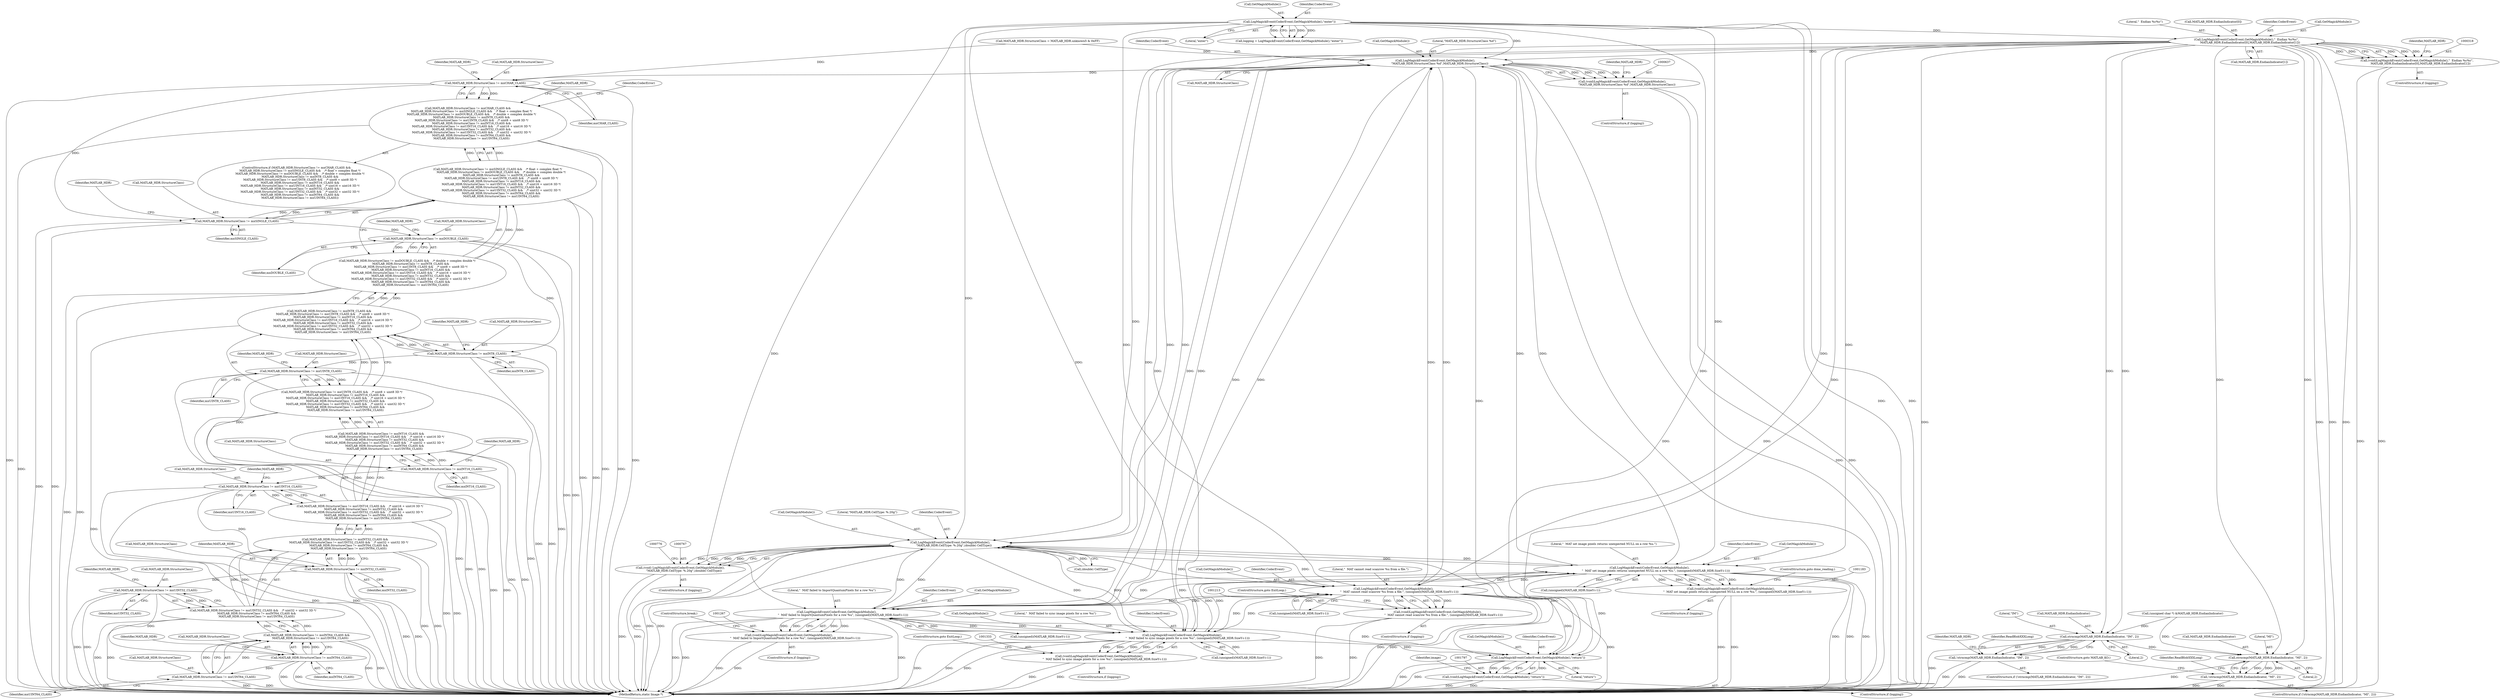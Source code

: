 digraph "0_ImageMagick_8a370f9ab120faf182aa160900ba692ba8e2bcf0@array" {
"1000319" [label="(Call,LogMagickEvent(CoderEvent,GetMagickModule(),\"  Endian %c%c\",\n        MATLAB_HDR.EndianIndicator[0],MATLAB_HDR.EndianIndicator[1]))"];
"1000222" [label="(Call,LogMagickEvent(CoderEvent,GetMagickModule(),\"enter\"))"];
"1000317" [label="(Call,(void)LogMagickEvent(CoderEvent,GetMagickModule(),\"  Endian %c%c\",\n        MATLAB_HDR.EndianIndicator[0],MATLAB_HDR.EndianIndicator[1]))"];
"1000335" [label="(Call,strncmp(MATLAB_HDR.EndianIndicator, \"IM\", 2))"];
"1000334" [label="(Call,!strncmp(MATLAB_HDR.EndianIndicator, \"IM\", 2))"];
"1000362" [label="(Call,strncmp(MATLAB_HDR.EndianIndicator, \"MI\", 2))"];
"1000361" [label="(Call,!strncmp(MATLAB_HDR.EndianIndicator, \"MI\", 2))"];
"1000638" [label="(Call,LogMagickEvent(CoderEvent,GetMagickModule(),\n          \"MATLAB_HDR.StructureClass %d\",MATLAB_HDR.StructureClass))"];
"1000636" [label="(Call,(void)LogMagickEvent(CoderEvent,GetMagickModule(),\n          \"MATLAB_HDR.StructureClass %d\",MATLAB_HDR.StructureClass))"];
"1000647" [label="(Call,MATLAB_HDR.StructureClass != mxCHAR_CLASS)"];
"1000646" [label="(Call,MATLAB_HDR.StructureClass != mxCHAR_CLASS &&\n        MATLAB_HDR.StructureClass != mxSINGLE_CLASS &&    /* float + complex float */\n        MATLAB_HDR.StructureClass != mxDOUBLE_CLASS &&    /* double + complex double */\n        MATLAB_HDR.StructureClass != mxINT8_CLASS &&\n        MATLAB_HDR.StructureClass != mxUINT8_CLASS &&    /* uint8 + uint8 3D */\n        MATLAB_HDR.StructureClass != mxINT16_CLASS &&\n        MATLAB_HDR.StructureClass != mxUINT16_CLASS &&    /* uint16 + uint16 3D */\n        MATLAB_HDR.StructureClass != mxINT32_CLASS &&\n        MATLAB_HDR.StructureClass != mxUINT32_CLASS &&    /* uint32 + uint32 3D */\n        MATLAB_HDR.StructureClass != mxINT64_CLASS &&\n        MATLAB_HDR.StructureClass != mxUINT64_CLASS)"];
"1000653" [label="(Call,MATLAB_HDR.StructureClass != mxSINGLE_CLASS)"];
"1000652" [label="(Call,MATLAB_HDR.StructureClass != mxSINGLE_CLASS &&    /* float + complex float */\n        MATLAB_HDR.StructureClass != mxDOUBLE_CLASS &&    /* double + complex double */\n        MATLAB_HDR.StructureClass != mxINT8_CLASS &&\n        MATLAB_HDR.StructureClass != mxUINT8_CLASS &&    /* uint8 + uint8 3D */\n        MATLAB_HDR.StructureClass != mxINT16_CLASS &&\n        MATLAB_HDR.StructureClass != mxUINT16_CLASS &&    /* uint16 + uint16 3D */\n        MATLAB_HDR.StructureClass != mxINT32_CLASS &&\n        MATLAB_HDR.StructureClass != mxUINT32_CLASS &&    /* uint32 + uint32 3D */\n        MATLAB_HDR.StructureClass != mxINT64_CLASS &&\n        MATLAB_HDR.StructureClass != mxUINT64_CLASS)"];
"1000659" [label="(Call,MATLAB_HDR.StructureClass != mxDOUBLE_CLASS)"];
"1000658" [label="(Call,MATLAB_HDR.StructureClass != mxDOUBLE_CLASS &&    /* double + complex double */\n        MATLAB_HDR.StructureClass != mxINT8_CLASS &&\n        MATLAB_HDR.StructureClass != mxUINT8_CLASS &&    /* uint8 + uint8 3D */\n        MATLAB_HDR.StructureClass != mxINT16_CLASS &&\n        MATLAB_HDR.StructureClass != mxUINT16_CLASS &&    /* uint16 + uint16 3D */\n        MATLAB_HDR.StructureClass != mxINT32_CLASS &&\n        MATLAB_HDR.StructureClass != mxUINT32_CLASS &&    /* uint32 + uint32 3D */\n        MATLAB_HDR.StructureClass != mxINT64_CLASS &&\n        MATLAB_HDR.StructureClass != mxUINT64_CLASS)"];
"1000665" [label="(Call,MATLAB_HDR.StructureClass != mxINT8_CLASS)"];
"1000664" [label="(Call,MATLAB_HDR.StructureClass != mxINT8_CLASS &&\n        MATLAB_HDR.StructureClass != mxUINT8_CLASS &&    /* uint8 + uint8 3D */\n        MATLAB_HDR.StructureClass != mxINT16_CLASS &&\n        MATLAB_HDR.StructureClass != mxUINT16_CLASS &&    /* uint16 + uint16 3D */\n        MATLAB_HDR.StructureClass != mxINT32_CLASS &&\n        MATLAB_HDR.StructureClass != mxUINT32_CLASS &&    /* uint32 + uint32 3D */\n        MATLAB_HDR.StructureClass != mxINT64_CLASS &&\n        MATLAB_HDR.StructureClass != mxUINT64_CLASS)"];
"1000671" [label="(Call,MATLAB_HDR.StructureClass != mxUINT8_CLASS)"];
"1000670" [label="(Call,MATLAB_HDR.StructureClass != mxUINT8_CLASS &&    /* uint8 + uint8 3D */\n        MATLAB_HDR.StructureClass != mxINT16_CLASS &&\n        MATLAB_HDR.StructureClass != mxUINT16_CLASS &&    /* uint16 + uint16 3D */\n        MATLAB_HDR.StructureClass != mxINT32_CLASS &&\n        MATLAB_HDR.StructureClass != mxUINT32_CLASS &&    /* uint32 + uint32 3D */\n        MATLAB_HDR.StructureClass != mxINT64_CLASS &&\n        MATLAB_HDR.StructureClass != mxUINT64_CLASS)"];
"1000677" [label="(Call,MATLAB_HDR.StructureClass != mxINT16_CLASS)"];
"1000676" [label="(Call,MATLAB_HDR.StructureClass != mxINT16_CLASS &&\n        MATLAB_HDR.StructureClass != mxUINT16_CLASS &&    /* uint16 + uint16 3D */\n        MATLAB_HDR.StructureClass != mxINT32_CLASS &&\n        MATLAB_HDR.StructureClass != mxUINT32_CLASS &&    /* uint32 + uint32 3D */\n        MATLAB_HDR.StructureClass != mxINT64_CLASS &&\n        MATLAB_HDR.StructureClass != mxUINT64_CLASS)"];
"1000683" [label="(Call,MATLAB_HDR.StructureClass != mxUINT16_CLASS)"];
"1000682" [label="(Call,MATLAB_HDR.StructureClass != mxUINT16_CLASS &&    /* uint16 + uint16 3D */\n        MATLAB_HDR.StructureClass != mxINT32_CLASS &&\n        MATLAB_HDR.StructureClass != mxUINT32_CLASS &&    /* uint32 + uint32 3D */\n        MATLAB_HDR.StructureClass != mxINT64_CLASS &&\n        MATLAB_HDR.StructureClass != mxUINT64_CLASS)"];
"1000689" [label="(Call,MATLAB_HDR.StructureClass != mxINT32_CLASS)"];
"1000688" [label="(Call,MATLAB_HDR.StructureClass != mxINT32_CLASS &&\n        MATLAB_HDR.StructureClass != mxUINT32_CLASS &&    /* uint32 + uint32 3D */\n        MATLAB_HDR.StructureClass != mxINT64_CLASS &&\n        MATLAB_HDR.StructureClass != mxUINT64_CLASS)"];
"1000695" [label="(Call,MATLAB_HDR.StructureClass != mxUINT32_CLASS)"];
"1000694" [label="(Call,MATLAB_HDR.StructureClass != mxUINT32_CLASS &&    /* uint32 + uint32 3D */\n        MATLAB_HDR.StructureClass != mxINT64_CLASS &&\n        MATLAB_HDR.StructureClass != mxUINT64_CLASS)"];
"1000701" [label="(Call,MATLAB_HDR.StructureClass != mxINT64_CLASS)"];
"1000700" [label="(Call,MATLAB_HDR.StructureClass != mxINT64_CLASS &&\n        MATLAB_HDR.StructureClass != mxUINT64_CLASS)"];
"1000706" [label="(Call,MATLAB_HDR.StructureClass != mxUINT64_CLASS)"];
"1000768" [label="(Call,LogMagickEvent(CoderEvent,GetMagickModule(),\n        \"MATLAB_HDR.CellType: %.20g\",(double) CellType))"];
"1000766" [label="(Call,(void) LogMagickEvent(CoderEvent,GetMagickModule(),\n        \"MATLAB_HDR.CellType: %.20g\",(double) CellType))"];
"1001184" [label="(Call,LogMagickEvent(CoderEvent,GetMagickModule(),\n              \"  MAT set image pixels returns unexpected NULL on a row %u.\", (unsigned)(MATLAB_HDR.SizeY-i-1)))"];
"1001182" [label="(Call,(void)LogMagickEvent(CoderEvent,GetMagickModule(),\n              \"  MAT set image pixels returns unexpected NULL on a row %u.\", (unsigned)(MATLAB_HDR.SizeY-i-1)))"];
"1001214" [label="(Call,LogMagickEvent(CoderEvent,GetMagickModule(),\n             \"  MAT cannot read scanrow %u from a file.\", (unsigned)(MATLAB_HDR.SizeY-i-1)))"];
"1001212" [label="(Call,(void)LogMagickEvent(CoderEvent,GetMagickModule(),\n             \"  MAT cannot read scanrow %u from a file.\", (unsigned)(MATLAB_HDR.SizeY-i-1)))"];
"1001268" [label="(Call,LogMagickEvent(CoderEvent,GetMagickModule(),\n              \"  MAT failed to ImportQuantumPixels for a row %u\", (unsigned)(MATLAB_HDR.SizeY-i-1)))"];
"1001266" [label="(Call,(void)LogMagickEvent(CoderEvent,GetMagickModule(),\n              \"  MAT failed to ImportQuantumPixels for a row %u\", (unsigned)(MATLAB_HDR.SizeY-i-1)))"];
"1001334" [label="(Call,LogMagickEvent(CoderEvent,GetMagickModule(),\n            \"  MAT failed to sync image pixels for a row %u\", (unsigned)(MATLAB_HDR.SizeY-i-1)))"];
"1001332" [label="(Call,(void)LogMagickEvent(CoderEvent,GetMagickModule(),\n            \"  MAT failed to sync image pixels for a row %u\", (unsigned)(MATLAB_HDR.SizeY-i-1)))"];
"1001798" [label="(Call,LogMagickEvent(CoderEvent,GetMagickModule(),\"return\"))"];
"1001796" [label="(Call,(void)LogMagickEvent(CoderEvent,GetMagickModule(),\"return\"))"];
"1000224" [label="(Call,GetMagickModule())"];
"1000660" [label="(Call,MATLAB_HDR.StructureClass)"];
"1000694" [label="(Call,MATLAB_HDR.StructureClass != mxUINT32_CLASS &&    /* uint32 + uint32 3D */\n        MATLAB_HDR.StructureClass != mxINT64_CLASS &&\n        MATLAB_HDR.StructureClass != mxUINT64_CLASS)"];
"1001796" [label="(Call,(void)LogMagickEvent(CoderEvent,GetMagickModule(),\"return\"))"];
"1000645" [label="(ControlStructure,if (MATLAB_HDR.StructureClass != mxCHAR_CLASS &&\n        MATLAB_HDR.StructureClass != mxSINGLE_CLASS &&    /* float + complex float */\n        MATLAB_HDR.StructureClass != mxDOUBLE_CLASS &&    /* double + complex double */\n        MATLAB_HDR.StructureClass != mxINT8_CLASS &&\n        MATLAB_HDR.StructureClass != mxUINT8_CLASS &&    /* uint8 + uint8 3D */\n        MATLAB_HDR.StructureClass != mxINT16_CLASS &&\n        MATLAB_HDR.StructureClass != mxUINT16_CLASS &&    /* uint16 + uint16 3D */\n        MATLAB_HDR.StructureClass != mxINT32_CLASS &&\n        MATLAB_HDR.StructureClass != mxUINT32_CLASS &&    /* uint32 + uint32 3D */\n        MATLAB_HDR.StructureClass != mxINT64_CLASS &&\n        MATLAB_HDR.StructureClass != mxUINT64_CLASS))"];
"1000651" [label="(Identifier,mxCHAR_CLASS)"];
"1000367" [label="(Literal,2)"];
"1000706" [label="(Call,MATLAB_HDR.StructureClass != mxUINT64_CLASS)"];
"1000768" [label="(Call,LogMagickEvent(CoderEvent,GetMagickModule(),\n        \"MATLAB_HDR.CellType: %.20g\",(double) CellType))"];
"1000685" [label="(Identifier,MATLAB_HDR)"];
"1000663" [label="(Identifier,mxDOUBLE_CLASS)"];
"1000693" [label="(Identifier,mxINT32_CLASS)"];
"1000642" [label="(Call,MATLAB_HDR.StructureClass)"];
"1001269" [label="(Identifier,CoderEvent)"];
"1000335" [label="(Call,strncmp(MATLAB_HDR.EndianIndicator, \"IM\", 2))"];
"1001180" [label="(ControlStructure,if (logging))"];
"1001264" [label="(ControlStructure,if (logging))"];
"1000689" [label="(Call,MATLAB_HDR.StructureClass != mxINT32_CLASS)"];
"1000364" [label="(Identifier,MATLAB_HDR)"];
"1000690" [label="(Call,MATLAB_HDR.StructureClass)"];
"1001811" [label="(MethodReturn,static Image *)"];
"1000710" [label="(Identifier,mxUINT64_CLASS)"];
"1001336" [label="(Call,GetMagickModule())"];
"1000675" [label="(Identifier,mxUINT8_CLASS)"];
"1001268" [label="(Call,LogMagickEvent(CoderEvent,GetMagickModule(),\n              \"  MAT failed to ImportQuantumPixels for a row %u\", (unsigned)(MATLAB_HDR.SizeY-i-1)))"];
"1000676" [label="(Call,MATLAB_HDR.StructureClass != mxINT16_CLASS &&\n        MATLAB_HDR.StructureClass != mxUINT16_CLASS &&    /* uint16 + uint16 3D */\n        MATLAB_HDR.StructureClass != mxINT32_CLASS &&\n        MATLAB_HDR.StructureClass != mxUINT32_CLASS &&    /* uint32 + uint32 3D */\n        MATLAB_HDR.StructureClass != mxINT64_CLASS &&\n        MATLAB_HDR.StructureClass != mxUINT64_CLASS)"];
"1000362" [label="(Call,strncmp(MATLAB_HDR.EndianIndicator, \"MI\", 2))"];
"1001185" [label="(Identifier,CoderEvent)"];
"1001214" [label="(Call,LogMagickEvent(CoderEvent,GetMagickModule(),\n             \"  MAT cannot read scanrow %u from a file.\", (unsigned)(MATLAB_HDR.SizeY-i-1)))"];
"1000691" [label="(Identifier,MATLAB_HDR)"];
"1000225" [label="(Literal,\"enter\")"];
"1000664" [label="(Call,MATLAB_HDR.StructureClass != mxINT8_CLASS &&\n        MATLAB_HDR.StructureClass != mxUINT8_CLASS &&    /* uint8 + uint8 3D */\n        MATLAB_HDR.StructureClass != mxINT16_CLASS &&\n        MATLAB_HDR.StructureClass != mxUINT16_CLASS &&    /* uint16 + uint16 3D */\n        MATLAB_HDR.StructureClass != mxINT32_CLASS &&\n        MATLAB_HDR.StructureClass != mxUINT32_CLASS &&    /* uint32 + uint32 3D */\n        MATLAB_HDR.StructureClass != mxINT64_CLASS &&\n        MATLAB_HDR.StructureClass != mxUINT64_CLASS)"];
"1000683" [label="(Call,MATLAB_HDR.StructureClass != mxUINT16_CLASS)"];
"1001330" [label="(ControlStructure,if (logging))"];
"1000322" [label="(Literal,\"  Endian %c%c\")"];
"1000222" [label="(Call,LogMagickEvent(CoderEvent,GetMagickModule(),\"enter\"))"];
"1001210" [label="(ControlStructure,if (logging))"];
"1000339" [label="(Literal,\"IM\")"];
"1000700" [label="(Call,MATLAB_HDR.StructureClass != mxINT64_CLASS &&\n        MATLAB_HDR.StructureClass != mxUINT64_CLASS)"];
"1000361" [label="(Call,!strncmp(MATLAB_HDR.EndianIndicator, \"MI\", 2))"];
"1001266" [label="(Call,(void)LogMagickEvent(CoderEvent,GetMagickModule(),\n              \"  MAT failed to ImportQuantumPixels for a row %u\", (unsigned)(MATLAB_HDR.SizeY-i-1)))"];
"1000679" [label="(Identifier,MATLAB_HDR)"];
"1001212" [label="(Call,(void)LogMagickEvent(CoderEvent,GetMagickModule(),\n             \"  MAT cannot read scanrow %u from a file.\", (unsigned)(MATLAB_HDR.SizeY-i-1)))"];
"1000681" [label="(Identifier,mxINT16_CLASS)"];
"1000336" [label="(Call,MATLAB_HDR.EndianIndicator)"];
"1000649" [label="(Identifier,MATLAB_HDR)"];
"1000669" [label="(Identifier,mxINT8_CLASS)"];
"1000682" [label="(Call,MATLAB_HDR.StructureClass != mxUINT16_CLASS &&    /* uint16 + uint16 3D */\n        MATLAB_HDR.StructureClass != mxINT32_CLASS &&\n        MATLAB_HDR.StructureClass != mxUINT32_CLASS &&    /* uint32 + uint32 3D */\n        MATLAB_HDR.StructureClass != mxINT64_CLASS &&\n        MATLAB_HDR.StructureClass != mxUINT64_CLASS)"];
"1000769" [label="(Identifier,CoderEvent)"];
"1000678" [label="(Call,MATLAB_HDR.StructureClass)"];
"1000366" [label="(Literal,\"MI\")"];
"1000671" [label="(Call,MATLAB_HDR.StructureClass != mxUINT8_CLASS)"];
"1000770" [label="(Call,GetMagickModule())"];
"1001337" [label="(Literal,\"  MAT failed to sync image pixels for a row %u\")"];
"1001800" [label="(Call,GetMagickModule())"];
"1001186" [label="(Call,GetMagickModule())"];
"1000333" [label="(ControlStructure,if (!strncmp(MATLAB_HDR.EndianIndicator, \"IM\", 2)))"];
"1001338" [label="(Call,(unsigned)(MATLAB_HDR.SizeY-i-1))"];
"1000677" [label="(Call,MATLAB_HDR.StructureClass != mxINT16_CLASS)"];
"1000699" [label="(Identifier,mxUINT32_CLASS)"];
"1000659" [label="(Call,MATLAB_HDR.StructureClass != mxDOUBLE_CLASS)"];
"1000672" [label="(Call,MATLAB_HDR.StructureClass)"];
"1001217" [label="(Literal,\"  MAT cannot read scanrow %u from a file.\")"];
"1000652" [label="(Call,MATLAB_HDR.StructureClass != mxSINGLE_CLASS &&    /* float + complex float */\n        MATLAB_HDR.StructureClass != mxDOUBLE_CLASS &&    /* double + complex double */\n        MATLAB_HDR.StructureClass != mxINT8_CLASS &&\n        MATLAB_HDR.StructureClass != mxUINT8_CLASS &&    /* uint8 + uint8 3D */\n        MATLAB_HDR.StructureClass != mxINT16_CLASS &&\n        MATLAB_HDR.StructureClass != mxUINT16_CLASS &&    /* uint16 + uint16 3D */\n        MATLAB_HDR.StructureClass != mxINT32_CLASS &&\n        MATLAB_HDR.StructureClass != mxUINT32_CLASS &&    /* uint32 + uint32 3D */\n        MATLAB_HDR.StructureClass != mxINT64_CLASS &&\n        MATLAB_HDR.StructureClass != mxUINT64_CLASS)"];
"1000764" [label="(ControlStructure,if (logging))"];
"1000387" [label="(ControlStructure,goto MATLAB_KO;)"];
"1000323" [label="(Call,MATLAB_HDR.EndianIndicator[0])"];
"1001799" [label="(Identifier,CoderEvent)"];
"1001804" [label="(Identifier,image)"];
"1001218" [label="(Call,(unsigned)(MATLAB_HDR.SizeY-i-1))"];
"1000334" [label="(Call,!strncmp(MATLAB_HDR.EndianIndicator, \"IM\", 2))"];
"1000305" [label="(Call,(unsigned char *) &MATLAB_HDR.EndianIndicator)"];
"1000634" [label="(ControlStructure,if (logging))"];
"1001227" [label="(ControlStructure,goto ExitLoop;)"];
"1000655" [label="(Identifier,MATLAB_HDR)"];
"1000705" [label="(Identifier,mxINT64_CLASS)"];
"1001184" [label="(Call,LogMagickEvent(CoderEvent,GetMagickModule(),\n              \"  MAT set image pixels returns unexpected NULL on a row %u.\", (unsigned)(MATLAB_HDR.SizeY-i-1)))"];
"1000636" [label="(Call,(void)LogMagickEvent(CoderEvent,GetMagickModule(),\n          \"MATLAB_HDR.StructureClass %d\",MATLAB_HDR.StructureClass))"];
"1001216" [label="(Call,GetMagickModule())"];
"1000641" [label="(Literal,\"MATLAB_HDR.StructureClass %d\")"];
"1001332" [label="(Call,(void)LogMagickEvent(CoderEvent,GetMagickModule(),\n            \"  MAT failed to sync image pixels for a row %u\", (unsigned)(MATLAB_HDR.SizeY-i-1)))"];
"1000343" [label="(Identifier,ReadBlobXXXLong)"];
"1000638" [label="(Call,LogMagickEvent(CoderEvent,GetMagickModule(),\n          \"MATLAB_HDR.StructureClass %d\",MATLAB_HDR.StructureClass))"];
"1000337" [label="(Identifier,MATLAB_HDR)"];
"1000695" [label="(Call,MATLAB_HDR.StructureClass != mxUINT32_CLASS)"];
"1000647" [label="(Call,MATLAB_HDR.StructureClass != mxCHAR_CLASS)"];
"1001197" [label="(ControlStructure,goto done_reading;)"];
"1000315" [label="(ControlStructure,if (logging))"];
"1000771" [label="(Literal,\"MATLAB_HDR.CellType: %.20g\")"];
"1000687" [label="(Identifier,mxUINT16_CLASS)"];
"1000666" [label="(Call,MATLAB_HDR.StructureClass)"];
"1000363" [label="(Call,MATLAB_HDR.EndianIndicator)"];
"1000658" [label="(Call,MATLAB_HDR.StructureClass != mxDOUBLE_CLASS &&    /* double + complex double */\n        MATLAB_HDR.StructureClass != mxINT8_CLASS &&\n        MATLAB_HDR.StructureClass != mxUINT8_CLASS &&    /* uint8 + uint8 3D */\n        MATLAB_HDR.StructureClass != mxINT16_CLASS &&\n        MATLAB_HDR.StructureClass != mxUINT16_CLASS &&    /* uint16 + uint16 3D */\n        MATLAB_HDR.StructureClass != mxINT32_CLASS &&\n        MATLAB_HDR.StructureClass != mxUINT32_CLASS &&    /* uint32 + uint32 3D */\n        MATLAB_HDR.StructureClass != mxINT64_CLASS &&\n        MATLAB_HDR.StructureClass != mxUINT64_CLASS)"];
"1000639" [label="(Identifier,CoderEvent)"];
"1001272" [label="(Call,(unsigned)(MATLAB_HDR.SizeY-i-1))"];
"1000654" [label="(Call,MATLAB_HDR.StructureClass)"];
"1000667" [label="(Identifier,MATLAB_HDR)"];
"1000223" [label="(Identifier,CoderEvent)"];
"1000661" [label="(Identifier,MATLAB_HDR)"];
"1001270" [label="(Call,GetMagickModule())"];
"1000665" [label="(Call,MATLAB_HDR.StructureClass != mxINT8_CLASS)"];
"1001347" [label="(ControlStructure,goto ExitLoop;)"];
"1000684" [label="(Call,MATLAB_HDR.StructureClass)"];
"1000320" [label="(Identifier,CoderEvent)"];
"1001798" [label="(Call,LogMagickEvent(CoderEvent,GetMagickModule(),\"return\"))"];
"1000766" [label="(Call,(void) LogMagickEvent(CoderEvent,GetMagickModule(),\n        \"MATLAB_HDR.CellType: %.20g\",(double) CellType))"];
"1001281" [label="(ControlStructure,break;)"];
"1000646" [label="(Call,MATLAB_HDR.StructureClass != mxCHAR_CLASS &&\n        MATLAB_HDR.StructureClass != mxSINGLE_CLASS &&    /* float + complex float */\n        MATLAB_HDR.StructureClass != mxDOUBLE_CLASS &&    /* double + complex double */\n        MATLAB_HDR.StructureClass != mxINT8_CLASS &&\n        MATLAB_HDR.StructureClass != mxUINT8_CLASS &&    /* uint8 + uint8 3D */\n        MATLAB_HDR.StructureClass != mxINT16_CLASS &&\n        MATLAB_HDR.StructureClass != mxUINT16_CLASS &&    /* uint16 + uint16 3D */\n        MATLAB_HDR.StructureClass != mxINT32_CLASS &&\n        MATLAB_HDR.StructureClass != mxUINT32_CLASS &&    /* uint32 + uint32 3D */\n        MATLAB_HDR.StructureClass != mxINT64_CLASS &&\n        MATLAB_HDR.StructureClass != mxUINT64_CLASS)"];
"1000653" [label="(Call,MATLAB_HDR.StructureClass != mxSINGLE_CLASS)"];
"1000696" [label="(Call,MATLAB_HDR.StructureClass)"];
"1001187" [label="(Literal,\"  MAT set image pixels returns unexpected NULL on a row %u.\")"];
"1000321" [label="(Call,GetMagickModule())"];
"1000670" [label="(Call,MATLAB_HDR.StructureClass != mxUINT8_CLASS &&    /* uint8 + uint8 3D */\n        MATLAB_HDR.StructureClass != mxINT16_CLASS &&\n        MATLAB_HDR.StructureClass != mxUINT16_CLASS &&    /* uint16 + uint16 3D */\n        MATLAB_HDR.StructureClass != mxINT32_CLASS &&\n        MATLAB_HDR.StructureClass != mxUINT32_CLASS &&    /* uint32 + uint32 3D */\n        MATLAB_HDR.StructureClass != mxINT64_CLASS &&\n        MATLAB_HDR.StructureClass != mxUINT64_CLASS)"];
"1000703" [label="(Identifier,MATLAB_HDR)"];
"1000220" [label="(Call,logging = LogMagickEvent(CoderEvent,GetMagickModule(),\"enter\"))"];
"1001215" [label="(Identifier,CoderEvent)"];
"1001188" [label="(Call,(unsigned)(MATLAB_HDR.SizeY-i-1))"];
"1000648" [label="(Call,MATLAB_HDR.StructureClass)"];
"1000708" [label="(Identifier,MATLAB_HDR)"];
"1000712" [label="(Identifier,CoderError)"];
"1000640" [label="(Call,GetMagickModule())"];
"1001334" [label="(Call,LogMagickEvent(CoderEvent,GetMagickModule(),\n            \"  MAT failed to sync image pixels for a row %u\", (unsigned)(MATLAB_HDR.SizeY-i-1)))"];
"1001271" [label="(Literal,\"  MAT failed to ImportQuantumPixels for a row %u\")"];
"1000707" [label="(Call,MATLAB_HDR.StructureClass)"];
"1001794" [label="(ControlStructure,if (logging))"];
"1000501" [label="(Call,MATLAB_HDR.StructureClass = MATLAB_HDR.unknown5 & 0xFF)"];
"1000328" [label="(Call,MATLAB_HDR.EndianIndicator[1])"];
"1000370" [label="(Identifier,ReadBlobXXXLong)"];
"1001801" [label="(Literal,\"return\")"];
"1000716" [label="(Identifier,MATLAB_HDR)"];
"1000772" [label="(Call,(double) CellType)"];
"1000319" [label="(Call,LogMagickEvent(CoderEvent,GetMagickModule(),\"  Endian %c%c\",\n        MATLAB_HDR.EndianIndicator[0],MATLAB_HDR.EndianIndicator[1]))"];
"1001182" [label="(Call,(void)LogMagickEvent(CoderEvent,GetMagickModule(),\n              \"  MAT set image pixels returns unexpected NULL on a row %u.\", (unsigned)(MATLAB_HDR.SizeY-i-1)))"];
"1000340" [label="(Literal,2)"];
"1000701" [label="(Call,MATLAB_HDR.StructureClass != mxINT64_CLASS)"];
"1000702" [label="(Call,MATLAB_HDR.StructureClass)"];
"1000317" [label="(Call,(void)LogMagickEvent(CoderEvent,GetMagickModule(),\"  Endian %c%c\",\n        MATLAB_HDR.EndianIndicator[0],MATLAB_HDR.EndianIndicator[1]))"];
"1000360" [label="(ControlStructure,if (!strncmp(MATLAB_HDR.EndianIndicator, \"MI\", 2)))"];
"1000673" [label="(Identifier,MATLAB_HDR)"];
"1000688" [label="(Call,MATLAB_HDR.StructureClass != mxINT32_CLASS &&\n        MATLAB_HDR.StructureClass != mxUINT32_CLASS &&    /* uint32 + uint32 3D */\n        MATLAB_HDR.StructureClass != mxINT64_CLASS &&\n        MATLAB_HDR.StructureClass != mxUINT64_CLASS)"];
"1001335" [label="(Identifier,CoderEvent)"];
"1000697" [label="(Identifier,MATLAB_HDR)"];
"1000657" [label="(Identifier,mxSINGLE_CLASS)"];
"1000319" -> "1000317"  [label="AST: "];
"1000319" -> "1000328"  [label="CFG: "];
"1000320" -> "1000319"  [label="AST: "];
"1000321" -> "1000319"  [label="AST: "];
"1000322" -> "1000319"  [label="AST: "];
"1000323" -> "1000319"  [label="AST: "];
"1000328" -> "1000319"  [label="AST: "];
"1000317" -> "1000319"  [label="CFG: "];
"1000319" -> "1001811"  [label="DDG: "];
"1000319" -> "1001811"  [label="DDG: "];
"1000319" -> "1001811"  [label="DDG: "];
"1000319" -> "1001811"  [label="DDG: "];
"1000319" -> "1000317"  [label="DDG: "];
"1000319" -> "1000317"  [label="DDG: "];
"1000319" -> "1000317"  [label="DDG: "];
"1000319" -> "1000317"  [label="DDG: "];
"1000319" -> "1000317"  [label="DDG: "];
"1000222" -> "1000319"  [label="DDG: "];
"1000319" -> "1000335"  [label="DDG: "];
"1000319" -> "1000335"  [label="DDG: "];
"1000319" -> "1000362"  [label="DDG: "];
"1000319" -> "1000362"  [label="DDG: "];
"1000319" -> "1000638"  [label="DDG: "];
"1000319" -> "1000768"  [label="DDG: "];
"1000319" -> "1001184"  [label="DDG: "];
"1000319" -> "1001214"  [label="DDG: "];
"1000319" -> "1001268"  [label="DDG: "];
"1000319" -> "1001334"  [label="DDG: "];
"1000319" -> "1001798"  [label="DDG: "];
"1000222" -> "1000220"  [label="AST: "];
"1000222" -> "1000225"  [label="CFG: "];
"1000223" -> "1000222"  [label="AST: "];
"1000224" -> "1000222"  [label="AST: "];
"1000225" -> "1000222"  [label="AST: "];
"1000220" -> "1000222"  [label="CFG: "];
"1000222" -> "1001811"  [label="DDG: "];
"1000222" -> "1001811"  [label="DDG: "];
"1000222" -> "1000220"  [label="DDG: "];
"1000222" -> "1000220"  [label="DDG: "];
"1000222" -> "1000220"  [label="DDG: "];
"1000222" -> "1000638"  [label="DDG: "];
"1000222" -> "1000768"  [label="DDG: "];
"1000222" -> "1001184"  [label="DDG: "];
"1000222" -> "1001214"  [label="DDG: "];
"1000222" -> "1001268"  [label="DDG: "];
"1000222" -> "1001334"  [label="DDG: "];
"1000222" -> "1001798"  [label="DDG: "];
"1000317" -> "1000315"  [label="AST: "];
"1000318" -> "1000317"  [label="AST: "];
"1000337" -> "1000317"  [label="CFG: "];
"1000317" -> "1001811"  [label="DDG: "];
"1000317" -> "1001811"  [label="DDG: "];
"1000335" -> "1000334"  [label="AST: "];
"1000335" -> "1000340"  [label="CFG: "];
"1000336" -> "1000335"  [label="AST: "];
"1000339" -> "1000335"  [label="AST: "];
"1000340" -> "1000335"  [label="AST: "];
"1000334" -> "1000335"  [label="CFG: "];
"1000335" -> "1001811"  [label="DDG: "];
"1000335" -> "1000334"  [label="DDG: "];
"1000335" -> "1000334"  [label="DDG: "];
"1000335" -> "1000334"  [label="DDG: "];
"1000305" -> "1000335"  [label="DDG: "];
"1000335" -> "1000362"  [label="DDG: "];
"1000334" -> "1000333"  [label="AST: "];
"1000343" -> "1000334"  [label="CFG: "];
"1000364" -> "1000334"  [label="CFG: "];
"1000334" -> "1001811"  [label="DDG: "];
"1000334" -> "1001811"  [label="DDG: "];
"1000362" -> "1000361"  [label="AST: "];
"1000362" -> "1000367"  [label="CFG: "];
"1000363" -> "1000362"  [label="AST: "];
"1000366" -> "1000362"  [label="AST: "];
"1000367" -> "1000362"  [label="AST: "];
"1000361" -> "1000362"  [label="CFG: "];
"1000362" -> "1001811"  [label="DDG: "];
"1000362" -> "1000361"  [label="DDG: "];
"1000362" -> "1000361"  [label="DDG: "];
"1000362" -> "1000361"  [label="DDG: "];
"1000305" -> "1000362"  [label="DDG: "];
"1000361" -> "1000360"  [label="AST: "];
"1000370" -> "1000361"  [label="CFG: "];
"1000387" -> "1000361"  [label="CFG: "];
"1000361" -> "1001811"  [label="DDG: "];
"1000361" -> "1001811"  [label="DDG: "];
"1000638" -> "1000636"  [label="AST: "];
"1000638" -> "1000642"  [label="CFG: "];
"1000639" -> "1000638"  [label="AST: "];
"1000640" -> "1000638"  [label="AST: "];
"1000641" -> "1000638"  [label="AST: "];
"1000642" -> "1000638"  [label="AST: "];
"1000636" -> "1000638"  [label="CFG: "];
"1000638" -> "1001811"  [label="DDG: "];
"1000638" -> "1001811"  [label="DDG: "];
"1000638" -> "1000636"  [label="DDG: "];
"1000638" -> "1000636"  [label="DDG: "];
"1000638" -> "1000636"  [label="DDG: "];
"1000638" -> "1000636"  [label="DDG: "];
"1001184" -> "1000638"  [label="DDG: "];
"1000768" -> "1000638"  [label="DDG: "];
"1001334" -> "1000638"  [label="DDG: "];
"1001268" -> "1000638"  [label="DDG: "];
"1001214" -> "1000638"  [label="DDG: "];
"1000501" -> "1000638"  [label="DDG: "];
"1000638" -> "1000647"  [label="DDG: "];
"1000638" -> "1000768"  [label="DDG: "];
"1000638" -> "1001184"  [label="DDG: "];
"1000638" -> "1001214"  [label="DDG: "];
"1000638" -> "1001268"  [label="DDG: "];
"1000638" -> "1001334"  [label="DDG: "];
"1000638" -> "1001798"  [label="DDG: "];
"1000636" -> "1000634"  [label="AST: "];
"1000637" -> "1000636"  [label="AST: "];
"1000649" -> "1000636"  [label="CFG: "];
"1000636" -> "1001811"  [label="DDG: "];
"1000636" -> "1001811"  [label="DDG: "];
"1000647" -> "1000646"  [label="AST: "];
"1000647" -> "1000651"  [label="CFG: "];
"1000648" -> "1000647"  [label="AST: "];
"1000651" -> "1000647"  [label="AST: "];
"1000655" -> "1000647"  [label="CFG: "];
"1000646" -> "1000647"  [label="CFG: "];
"1000647" -> "1001811"  [label="DDG: "];
"1000647" -> "1001811"  [label="DDG: "];
"1000647" -> "1000646"  [label="DDG: "];
"1000647" -> "1000646"  [label="DDG: "];
"1000501" -> "1000647"  [label="DDG: "];
"1000647" -> "1000653"  [label="DDG: "];
"1000646" -> "1000645"  [label="AST: "];
"1000646" -> "1000652"  [label="CFG: "];
"1000652" -> "1000646"  [label="AST: "];
"1000712" -> "1000646"  [label="CFG: "];
"1000716" -> "1000646"  [label="CFG: "];
"1000646" -> "1001811"  [label="DDG: "];
"1000646" -> "1001811"  [label="DDG: "];
"1000646" -> "1001811"  [label="DDG: "];
"1000652" -> "1000646"  [label="DDG: "];
"1000652" -> "1000646"  [label="DDG: "];
"1000653" -> "1000652"  [label="AST: "];
"1000653" -> "1000657"  [label="CFG: "];
"1000654" -> "1000653"  [label="AST: "];
"1000657" -> "1000653"  [label="AST: "];
"1000661" -> "1000653"  [label="CFG: "];
"1000652" -> "1000653"  [label="CFG: "];
"1000653" -> "1001811"  [label="DDG: "];
"1000653" -> "1001811"  [label="DDG: "];
"1000653" -> "1000652"  [label="DDG: "];
"1000653" -> "1000652"  [label="DDG: "];
"1000653" -> "1000659"  [label="DDG: "];
"1000652" -> "1000658"  [label="CFG: "];
"1000658" -> "1000652"  [label="AST: "];
"1000652" -> "1001811"  [label="DDG: "];
"1000652" -> "1001811"  [label="DDG: "];
"1000658" -> "1000652"  [label="DDG: "];
"1000658" -> "1000652"  [label="DDG: "];
"1000659" -> "1000658"  [label="AST: "];
"1000659" -> "1000663"  [label="CFG: "];
"1000660" -> "1000659"  [label="AST: "];
"1000663" -> "1000659"  [label="AST: "];
"1000667" -> "1000659"  [label="CFG: "];
"1000658" -> "1000659"  [label="CFG: "];
"1000659" -> "1001811"  [label="DDG: "];
"1000659" -> "1001811"  [label="DDG: "];
"1000659" -> "1000658"  [label="DDG: "];
"1000659" -> "1000658"  [label="DDG: "];
"1000659" -> "1000665"  [label="DDG: "];
"1000658" -> "1000664"  [label="CFG: "];
"1000664" -> "1000658"  [label="AST: "];
"1000658" -> "1001811"  [label="DDG: "];
"1000658" -> "1001811"  [label="DDG: "];
"1000664" -> "1000658"  [label="DDG: "];
"1000664" -> "1000658"  [label="DDG: "];
"1000665" -> "1000664"  [label="AST: "];
"1000665" -> "1000669"  [label="CFG: "];
"1000666" -> "1000665"  [label="AST: "];
"1000669" -> "1000665"  [label="AST: "];
"1000673" -> "1000665"  [label="CFG: "];
"1000664" -> "1000665"  [label="CFG: "];
"1000665" -> "1001811"  [label="DDG: "];
"1000665" -> "1001811"  [label="DDG: "];
"1000665" -> "1000664"  [label="DDG: "];
"1000665" -> "1000664"  [label="DDG: "];
"1000665" -> "1000671"  [label="DDG: "];
"1000664" -> "1000670"  [label="CFG: "];
"1000670" -> "1000664"  [label="AST: "];
"1000664" -> "1001811"  [label="DDG: "];
"1000664" -> "1001811"  [label="DDG: "];
"1000670" -> "1000664"  [label="DDG: "];
"1000670" -> "1000664"  [label="DDG: "];
"1000671" -> "1000670"  [label="AST: "];
"1000671" -> "1000675"  [label="CFG: "];
"1000672" -> "1000671"  [label="AST: "];
"1000675" -> "1000671"  [label="AST: "];
"1000679" -> "1000671"  [label="CFG: "];
"1000670" -> "1000671"  [label="CFG: "];
"1000671" -> "1001811"  [label="DDG: "];
"1000671" -> "1001811"  [label="DDG: "];
"1000671" -> "1000670"  [label="DDG: "];
"1000671" -> "1000670"  [label="DDG: "];
"1000671" -> "1000677"  [label="DDG: "];
"1000670" -> "1000676"  [label="CFG: "];
"1000676" -> "1000670"  [label="AST: "];
"1000670" -> "1001811"  [label="DDG: "];
"1000670" -> "1001811"  [label="DDG: "];
"1000676" -> "1000670"  [label="DDG: "];
"1000676" -> "1000670"  [label="DDG: "];
"1000677" -> "1000676"  [label="AST: "];
"1000677" -> "1000681"  [label="CFG: "];
"1000678" -> "1000677"  [label="AST: "];
"1000681" -> "1000677"  [label="AST: "];
"1000685" -> "1000677"  [label="CFG: "];
"1000676" -> "1000677"  [label="CFG: "];
"1000677" -> "1001811"  [label="DDG: "];
"1000677" -> "1001811"  [label="DDG: "];
"1000677" -> "1000676"  [label="DDG: "];
"1000677" -> "1000676"  [label="DDG: "];
"1000677" -> "1000683"  [label="DDG: "];
"1000676" -> "1000682"  [label="CFG: "];
"1000682" -> "1000676"  [label="AST: "];
"1000676" -> "1001811"  [label="DDG: "];
"1000676" -> "1001811"  [label="DDG: "];
"1000682" -> "1000676"  [label="DDG: "];
"1000682" -> "1000676"  [label="DDG: "];
"1000683" -> "1000682"  [label="AST: "];
"1000683" -> "1000687"  [label="CFG: "];
"1000684" -> "1000683"  [label="AST: "];
"1000687" -> "1000683"  [label="AST: "];
"1000691" -> "1000683"  [label="CFG: "];
"1000682" -> "1000683"  [label="CFG: "];
"1000683" -> "1001811"  [label="DDG: "];
"1000683" -> "1001811"  [label="DDG: "];
"1000683" -> "1000682"  [label="DDG: "];
"1000683" -> "1000682"  [label="DDG: "];
"1000683" -> "1000689"  [label="DDG: "];
"1000682" -> "1000688"  [label="CFG: "];
"1000688" -> "1000682"  [label="AST: "];
"1000682" -> "1001811"  [label="DDG: "];
"1000682" -> "1001811"  [label="DDG: "];
"1000688" -> "1000682"  [label="DDG: "];
"1000688" -> "1000682"  [label="DDG: "];
"1000689" -> "1000688"  [label="AST: "];
"1000689" -> "1000693"  [label="CFG: "];
"1000690" -> "1000689"  [label="AST: "];
"1000693" -> "1000689"  [label="AST: "];
"1000697" -> "1000689"  [label="CFG: "];
"1000688" -> "1000689"  [label="CFG: "];
"1000689" -> "1001811"  [label="DDG: "];
"1000689" -> "1001811"  [label="DDG: "];
"1000689" -> "1000688"  [label="DDG: "];
"1000689" -> "1000688"  [label="DDG: "];
"1000689" -> "1000695"  [label="DDG: "];
"1000688" -> "1000694"  [label="CFG: "];
"1000694" -> "1000688"  [label="AST: "];
"1000688" -> "1001811"  [label="DDG: "];
"1000688" -> "1001811"  [label="DDG: "];
"1000694" -> "1000688"  [label="DDG: "];
"1000694" -> "1000688"  [label="DDG: "];
"1000695" -> "1000694"  [label="AST: "];
"1000695" -> "1000699"  [label="CFG: "];
"1000696" -> "1000695"  [label="AST: "];
"1000699" -> "1000695"  [label="AST: "];
"1000703" -> "1000695"  [label="CFG: "];
"1000694" -> "1000695"  [label="CFG: "];
"1000695" -> "1001811"  [label="DDG: "];
"1000695" -> "1001811"  [label="DDG: "];
"1000695" -> "1000694"  [label="DDG: "];
"1000695" -> "1000694"  [label="DDG: "];
"1000695" -> "1000701"  [label="DDG: "];
"1000694" -> "1000700"  [label="CFG: "];
"1000700" -> "1000694"  [label="AST: "];
"1000694" -> "1001811"  [label="DDG: "];
"1000694" -> "1001811"  [label="DDG: "];
"1000700" -> "1000694"  [label="DDG: "];
"1000700" -> "1000694"  [label="DDG: "];
"1000701" -> "1000700"  [label="AST: "];
"1000701" -> "1000705"  [label="CFG: "];
"1000702" -> "1000701"  [label="AST: "];
"1000705" -> "1000701"  [label="AST: "];
"1000708" -> "1000701"  [label="CFG: "];
"1000700" -> "1000701"  [label="CFG: "];
"1000701" -> "1001811"  [label="DDG: "];
"1000701" -> "1001811"  [label="DDG: "];
"1000701" -> "1000700"  [label="DDG: "];
"1000701" -> "1000700"  [label="DDG: "];
"1000701" -> "1000706"  [label="DDG: "];
"1000700" -> "1000706"  [label="CFG: "];
"1000706" -> "1000700"  [label="AST: "];
"1000700" -> "1001811"  [label="DDG: "];
"1000700" -> "1001811"  [label="DDG: "];
"1000706" -> "1000700"  [label="DDG: "];
"1000706" -> "1000700"  [label="DDG: "];
"1000706" -> "1000710"  [label="CFG: "];
"1000707" -> "1000706"  [label="AST: "];
"1000710" -> "1000706"  [label="AST: "];
"1000706" -> "1001811"  [label="DDG: "];
"1000706" -> "1001811"  [label="DDG: "];
"1000768" -> "1000766"  [label="AST: "];
"1000768" -> "1000772"  [label="CFG: "];
"1000769" -> "1000768"  [label="AST: "];
"1000770" -> "1000768"  [label="AST: "];
"1000771" -> "1000768"  [label="AST: "];
"1000772" -> "1000768"  [label="AST: "];
"1000766" -> "1000768"  [label="CFG: "];
"1000768" -> "1001811"  [label="DDG: "];
"1000768" -> "1001811"  [label="DDG: "];
"1000768" -> "1001811"  [label="DDG: "];
"1000768" -> "1000766"  [label="DDG: "];
"1000768" -> "1000766"  [label="DDG: "];
"1000768" -> "1000766"  [label="DDG: "];
"1000768" -> "1000766"  [label="DDG: "];
"1001184" -> "1000768"  [label="DDG: "];
"1001334" -> "1000768"  [label="DDG: "];
"1001268" -> "1000768"  [label="DDG: "];
"1001214" -> "1000768"  [label="DDG: "];
"1000772" -> "1000768"  [label="DDG: "];
"1000768" -> "1001184"  [label="DDG: "];
"1000768" -> "1001214"  [label="DDG: "];
"1000768" -> "1001268"  [label="DDG: "];
"1000768" -> "1001334"  [label="DDG: "];
"1000768" -> "1001798"  [label="DDG: "];
"1000766" -> "1000764"  [label="AST: "];
"1000767" -> "1000766"  [label="AST: "];
"1000776" -> "1000766"  [label="CFG: "];
"1000766" -> "1001811"  [label="DDG: "];
"1000766" -> "1001811"  [label="DDG: "];
"1001184" -> "1001182"  [label="AST: "];
"1001184" -> "1001188"  [label="CFG: "];
"1001185" -> "1001184"  [label="AST: "];
"1001186" -> "1001184"  [label="AST: "];
"1001187" -> "1001184"  [label="AST: "];
"1001188" -> "1001184"  [label="AST: "];
"1001182" -> "1001184"  [label="CFG: "];
"1001184" -> "1001811"  [label="DDG: "];
"1001184" -> "1001811"  [label="DDG: "];
"1001184" -> "1001811"  [label="DDG: "];
"1001184" -> "1001182"  [label="DDG: "];
"1001184" -> "1001182"  [label="DDG: "];
"1001184" -> "1001182"  [label="DDG: "];
"1001184" -> "1001182"  [label="DDG: "];
"1001334" -> "1001184"  [label="DDG: "];
"1001268" -> "1001184"  [label="DDG: "];
"1001214" -> "1001184"  [label="DDG: "];
"1001188" -> "1001184"  [label="DDG: "];
"1001184" -> "1001214"  [label="DDG: "];
"1001184" -> "1001268"  [label="DDG: "];
"1001184" -> "1001334"  [label="DDG: "];
"1001184" -> "1001798"  [label="DDG: "];
"1001182" -> "1001180"  [label="AST: "];
"1001183" -> "1001182"  [label="AST: "];
"1001197" -> "1001182"  [label="CFG: "];
"1001182" -> "1001811"  [label="DDG: "];
"1001182" -> "1001811"  [label="DDG: "];
"1001214" -> "1001212"  [label="AST: "];
"1001214" -> "1001218"  [label="CFG: "];
"1001215" -> "1001214"  [label="AST: "];
"1001216" -> "1001214"  [label="AST: "];
"1001217" -> "1001214"  [label="AST: "];
"1001218" -> "1001214"  [label="AST: "];
"1001212" -> "1001214"  [label="CFG: "];
"1001214" -> "1001811"  [label="DDG: "];
"1001214" -> "1001811"  [label="DDG: "];
"1001214" -> "1001811"  [label="DDG: "];
"1001214" -> "1001212"  [label="DDG: "];
"1001214" -> "1001212"  [label="DDG: "];
"1001214" -> "1001212"  [label="DDG: "];
"1001214" -> "1001212"  [label="DDG: "];
"1001334" -> "1001214"  [label="DDG: "];
"1001268" -> "1001214"  [label="DDG: "];
"1001218" -> "1001214"  [label="DDG: "];
"1001214" -> "1001268"  [label="DDG: "];
"1001214" -> "1001334"  [label="DDG: "];
"1001214" -> "1001798"  [label="DDG: "];
"1001212" -> "1001210"  [label="AST: "];
"1001213" -> "1001212"  [label="AST: "];
"1001227" -> "1001212"  [label="CFG: "];
"1001212" -> "1001811"  [label="DDG: "];
"1001212" -> "1001811"  [label="DDG: "];
"1001268" -> "1001266"  [label="AST: "];
"1001268" -> "1001272"  [label="CFG: "];
"1001269" -> "1001268"  [label="AST: "];
"1001270" -> "1001268"  [label="AST: "];
"1001271" -> "1001268"  [label="AST: "];
"1001272" -> "1001268"  [label="AST: "];
"1001266" -> "1001268"  [label="CFG: "];
"1001268" -> "1001811"  [label="DDG: "];
"1001268" -> "1001811"  [label="DDG: "];
"1001268" -> "1001811"  [label="DDG: "];
"1001268" -> "1001266"  [label="DDG: "];
"1001268" -> "1001266"  [label="DDG: "];
"1001268" -> "1001266"  [label="DDG: "];
"1001268" -> "1001266"  [label="DDG: "];
"1001334" -> "1001268"  [label="DDG: "];
"1001272" -> "1001268"  [label="DDG: "];
"1001268" -> "1001334"  [label="DDG: "];
"1001268" -> "1001798"  [label="DDG: "];
"1001266" -> "1001264"  [label="AST: "];
"1001267" -> "1001266"  [label="AST: "];
"1001281" -> "1001266"  [label="CFG: "];
"1001266" -> "1001811"  [label="DDG: "];
"1001266" -> "1001811"  [label="DDG: "];
"1001334" -> "1001332"  [label="AST: "];
"1001334" -> "1001338"  [label="CFG: "];
"1001335" -> "1001334"  [label="AST: "];
"1001336" -> "1001334"  [label="AST: "];
"1001337" -> "1001334"  [label="AST: "];
"1001338" -> "1001334"  [label="AST: "];
"1001332" -> "1001334"  [label="CFG: "];
"1001334" -> "1001811"  [label="DDG: "];
"1001334" -> "1001811"  [label="DDG: "];
"1001334" -> "1001811"  [label="DDG: "];
"1001334" -> "1001332"  [label="DDG: "];
"1001334" -> "1001332"  [label="DDG: "];
"1001334" -> "1001332"  [label="DDG: "];
"1001334" -> "1001332"  [label="DDG: "];
"1001338" -> "1001334"  [label="DDG: "];
"1001334" -> "1001798"  [label="DDG: "];
"1001332" -> "1001330"  [label="AST: "];
"1001333" -> "1001332"  [label="AST: "];
"1001347" -> "1001332"  [label="CFG: "];
"1001332" -> "1001811"  [label="DDG: "];
"1001332" -> "1001811"  [label="DDG: "];
"1001798" -> "1001796"  [label="AST: "];
"1001798" -> "1001801"  [label="CFG: "];
"1001799" -> "1001798"  [label="AST: "];
"1001800" -> "1001798"  [label="AST: "];
"1001801" -> "1001798"  [label="AST: "];
"1001796" -> "1001798"  [label="CFG: "];
"1001798" -> "1001811"  [label="DDG: "];
"1001798" -> "1001811"  [label="DDG: "];
"1001798" -> "1001796"  [label="DDG: "];
"1001798" -> "1001796"  [label="DDG: "];
"1001798" -> "1001796"  [label="DDG: "];
"1001796" -> "1001794"  [label="AST: "];
"1001797" -> "1001796"  [label="AST: "];
"1001804" -> "1001796"  [label="CFG: "];
"1001796" -> "1001811"  [label="DDG: "];
"1001796" -> "1001811"  [label="DDG: "];
}
